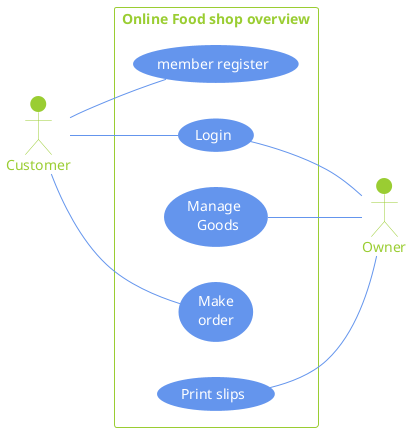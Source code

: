 @startuml Food1
actor Owner
actor Customer
left to right direction
skinparam Shadowing false
skinparam usecase{
    FontColor white
    BackgroundColor #cornflowerBlue
    BorderColor #cornflowerBlue
    ArrowColor #cornflowerBlue
}
skinparam actor{
    FontColor YellowGreen
    BackgroundColor YellowGreen
    BorderColor YellowGreen

}
skinparam rectangle{
    FontColor YellowGreen
    BorderColor YellowGreen
}
rectangle "Online Food shop overview"{
Customer -- (member register)
Customer -- (Login)
(Login) -- Owner
(Manage \n Goods) -- Owner
Customer -- (Make\norder)
(Print slips) -- Owner
}
@enduml